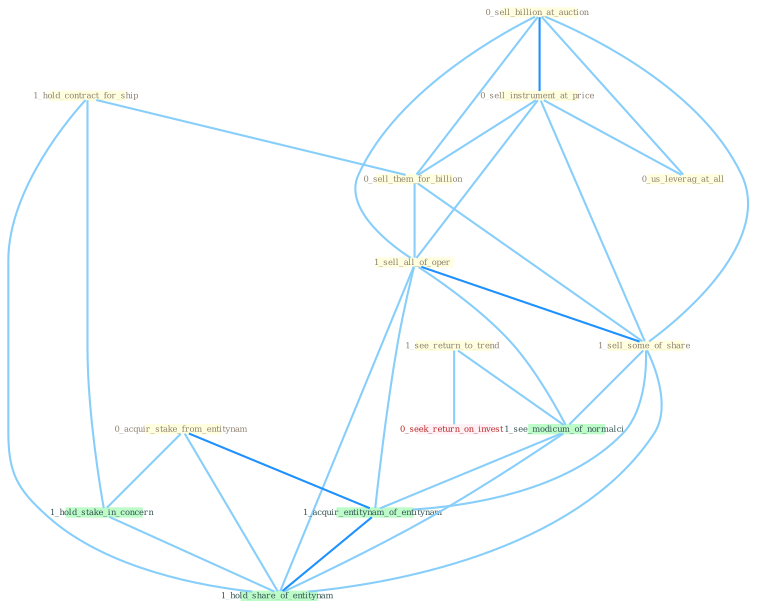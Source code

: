 Graph G{ 
    node
    [shape=polygon,style=filled,width=.5,height=.06,color="#BDFCC9",fixedsize=true,fontsize=4,
    fontcolor="#2f4f4f"];
    {node
    [color="#ffffe0", fontcolor="#8b7d6b"] "0_sell_billion_at_auction " "0_sell_instrument_at_price " "1_hold_contract_for_ship " "0_sell_them_for_billion " "1_sell_all_of_oper " "1_see_return_to_trend " "0_us_leverag_at_all " "1_sell_some_of_share " "0_acquir_stake_from_entitynam "}
{node [color="#fff0f5", fontcolor="#b22222"] "0_seek_return_on_invest "}
edge [color="#B0E2FF"];

	"0_sell_billion_at_auction " -- "0_sell_instrument_at_price " [w="2", color="#1e90ff" , len=0.8];
	"0_sell_billion_at_auction " -- "0_sell_them_for_billion " [w="1", color="#87cefa" ];
	"0_sell_billion_at_auction " -- "1_sell_all_of_oper " [w="1", color="#87cefa" ];
	"0_sell_billion_at_auction " -- "0_us_leverag_at_all " [w="1", color="#87cefa" ];
	"0_sell_billion_at_auction " -- "1_sell_some_of_share " [w="1", color="#87cefa" ];
	"0_sell_instrument_at_price " -- "0_sell_them_for_billion " [w="1", color="#87cefa" ];
	"0_sell_instrument_at_price " -- "1_sell_all_of_oper " [w="1", color="#87cefa" ];
	"0_sell_instrument_at_price " -- "0_us_leverag_at_all " [w="1", color="#87cefa" ];
	"0_sell_instrument_at_price " -- "1_sell_some_of_share " [w="1", color="#87cefa" ];
	"1_hold_contract_for_ship " -- "0_sell_them_for_billion " [w="1", color="#87cefa" ];
	"1_hold_contract_for_ship " -- "1_hold_stake_in_concern " [w="1", color="#87cefa" ];
	"1_hold_contract_for_ship " -- "1_hold_share_of_entitynam " [w="1", color="#87cefa" ];
	"0_sell_them_for_billion " -- "1_sell_all_of_oper " [w="1", color="#87cefa" ];
	"0_sell_them_for_billion " -- "1_sell_some_of_share " [w="1", color="#87cefa" ];
	"1_sell_all_of_oper " -- "1_sell_some_of_share " [w="2", color="#1e90ff" , len=0.8];
	"1_sell_all_of_oper " -- "1_see_modicum_of_normalci " [w="1", color="#87cefa" ];
	"1_sell_all_of_oper " -- "1_acquir_entitynam_of_entitynam " [w="1", color="#87cefa" ];
	"1_sell_all_of_oper " -- "1_hold_share_of_entitynam " [w="1", color="#87cefa" ];
	"1_see_return_to_trend " -- "0_seek_return_on_invest " [w="1", color="#87cefa" ];
	"1_see_return_to_trend " -- "1_see_modicum_of_normalci " [w="1", color="#87cefa" ];
	"1_sell_some_of_share " -- "1_see_modicum_of_normalci " [w="1", color="#87cefa" ];
	"1_sell_some_of_share " -- "1_acquir_entitynam_of_entitynam " [w="1", color="#87cefa" ];
	"1_sell_some_of_share " -- "1_hold_share_of_entitynam " [w="1", color="#87cefa" ];
	"0_acquir_stake_from_entitynam " -- "1_hold_stake_in_concern " [w="1", color="#87cefa" ];
	"0_acquir_stake_from_entitynam " -- "1_acquir_entitynam_of_entitynam " [w="2", color="#1e90ff" , len=0.8];
	"0_acquir_stake_from_entitynam " -- "1_hold_share_of_entitynam " [w="1", color="#87cefa" ];
	"1_hold_stake_in_concern " -- "1_hold_share_of_entitynam " [w="1", color="#87cefa" ];
	"1_see_modicum_of_normalci " -- "1_acquir_entitynam_of_entitynam " [w="1", color="#87cefa" ];
	"1_see_modicum_of_normalci " -- "1_hold_share_of_entitynam " [w="1", color="#87cefa" ];
	"1_acquir_entitynam_of_entitynam " -- "1_hold_share_of_entitynam " [w="2", color="#1e90ff" , len=0.8];
}
